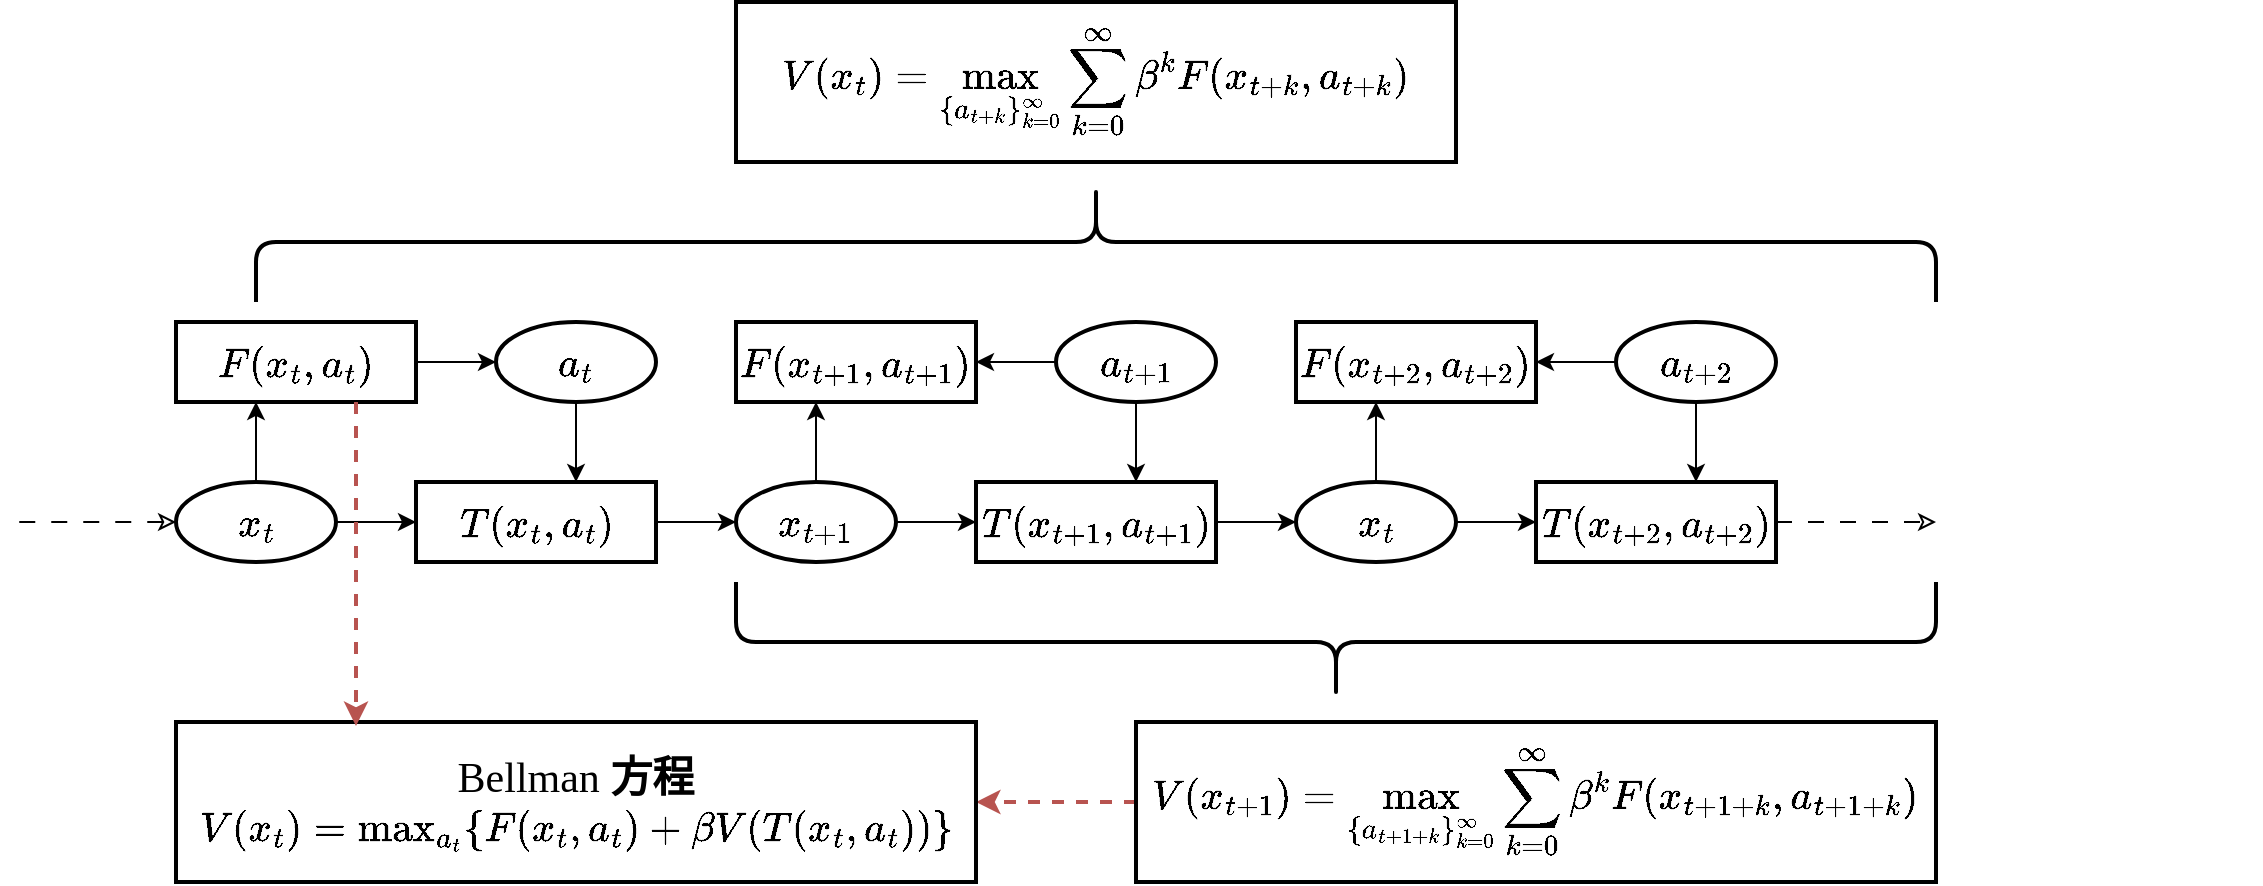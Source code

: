 <mxfile version="22.1.21" type="github">
  <diagram name="第 1 页" id="NfqD_NLgWQrUJirSriLM">
    <mxGraphModel dx="2865" dy="1955" grid="1" gridSize="10" guides="1" tooltips="1" connect="1" arrows="1" fold="1" page="1" pageScale="1" pageWidth="827" pageHeight="1169" math="1" shadow="0">
      <root>
        <mxCell id="0" />
        <mxCell id="1" parent="0" />
        <mxCell id="ChySaNeK8sHxJKpHQxHX-1" value="$$V(x_{t})=\max_{\{a_{t+k}\}_{k=0}^{\infty}}\sum_{k=0}^{\infty}\beta^{k}F(x_{t+k},a_{t+k})$$" style="rounded=0;whiteSpace=wrap;html=1;fillColor=none;fontFamily=Times New Roman;fontSize=20;fontStyle=0;strokeWidth=2;spacing=0;" parent="1" vertex="1">
          <mxGeometry x="-1120" y="-40" width="360" height="80" as="geometry" />
        </mxCell>
        <mxCell id="oNS_FfJaaEhKdy3fLbMn-1" value="" style="shape=curlyBracket;whiteSpace=wrap;html=1;rounded=1;labelPosition=left;verticalLabelPosition=middle;align=right;verticalAlign=middle;direction=south;fontStyle=0;strokeWidth=2;spacing=0;" parent="1" vertex="1">
          <mxGeometry x="-1360" y="50" width="840" height="60" as="geometry" />
        </mxCell>
        <mxCell id="oNS_FfJaaEhKdy3fLbMn-25" style="edgeStyle=orthogonalEdgeStyle;rounded=0;orthogonalLoop=1;jettySize=auto;html=1;exitX=1;exitY=0.5;exitDx=0;exitDy=0;entryX=0;entryY=0.5;entryDx=0;entryDy=0;spacing=0;" parent="1" source="oNS_FfJaaEhKdy3fLbMn-2" target="oNS_FfJaaEhKdy3fLbMn-3" edge="1">
          <mxGeometry relative="1" as="geometry" />
        </mxCell>
        <mxCell id="oNS_FfJaaEhKdy3fLbMn-2" value="$$F(x_t,a_t)$$" style="rounded=0;whiteSpace=wrap;html=1;fillColor=none;fontSize=20;fontFamily=Times New Roman;fontStyle=0;strokeWidth=2;spacing=0;" parent="1" vertex="1">
          <mxGeometry x="-1400" y="120" width="120" height="40" as="geometry" />
        </mxCell>
        <mxCell id="oNS_FfJaaEhKdy3fLbMn-27" value="" style="edgeStyle=elbowEdgeStyle;rounded=0;orthogonalLoop=1;jettySize=auto;html=1;spacing=0;" parent="1" source="oNS_FfJaaEhKdy3fLbMn-3" target="oNS_FfJaaEhKdy3fLbMn-12" edge="1">
          <mxGeometry relative="1" as="geometry" />
        </mxCell>
        <mxCell id="oNS_FfJaaEhKdy3fLbMn-3" value="$$a_t$$" style="ellipse;whiteSpace=wrap;html=1;fillColor=none;fontFamily=Times New Roman;fontSize=20;fontStyle=0;strokeWidth=2;spacing=0;" parent="1" vertex="1">
          <mxGeometry x="-1240" y="120" width="80" height="40" as="geometry" />
        </mxCell>
        <mxCell id="oNS_FfJaaEhKdy3fLbMn-32" value="" style="edgeStyle=elbowEdgeStyle;rounded=0;orthogonalLoop=1;jettySize=auto;html=1;spacing=0;" parent="1" source="oNS_FfJaaEhKdy3fLbMn-6" target="oNS_FfJaaEhKdy3fLbMn-15" edge="1">
          <mxGeometry relative="1" as="geometry" />
        </mxCell>
        <mxCell id="oNS_FfJaaEhKdy3fLbMn-33" value="" style="edgeStyle=orthogonalEdgeStyle;rounded=0;orthogonalLoop=1;jettySize=auto;html=1;spacing=0;" parent="1" source="oNS_FfJaaEhKdy3fLbMn-6" target="oNS_FfJaaEhKdy3fLbMn-10" edge="1">
          <mxGeometry relative="1" as="geometry" />
        </mxCell>
        <mxCell id="oNS_FfJaaEhKdy3fLbMn-6" value="$$a_{t+1}$$" style="ellipse;whiteSpace=wrap;html=1;fillColor=none;fontFamily=Times New Roman;fontStyle=0;fontSize=20;strokeWidth=2;spacing=0;" parent="1" vertex="1">
          <mxGeometry x="-960" y="120" width="80" height="40" as="geometry" />
        </mxCell>
        <mxCell id="oNS_FfJaaEhKdy3fLbMn-35" value="" style="edgeStyle=orthogonalEdgeStyle;rounded=0;orthogonalLoop=1;jettySize=auto;html=1;spacing=0;" parent="1" source="oNS_FfJaaEhKdy3fLbMn-7" target="oNS_FfJaaEhKdy3fLbMn-11" edge="1">
          <mxGeometry relative="1" as="geometry" />
        </mxCell>
        <mxCell id="oNS_FfJaaEhKdy3fLbMn-36" value="" style="edgeStyle=elbowEdgeStyle;rounded=0;orthogonalLoop=1;jettySize=auto;html=1;spacing=0;" parent="1" source="oNS_FfJaaEhKdy3fLbMn-7" target="oNS_FfJaaEhKdy3fLbMn-16" edge="1">
          <mxGeometry relative="1" as="geometry" />
        </mxCell>
        <mxCell id="oNS_FfJaaEhKdy3fLbMn-7" value="$$a_{t+2}$$" style="ellipse;whiteSpace=wrap;html=1;fillColor=none;fontSize=20;fontFamily=Times New Roman;fontStyle=0;strokeWidth=2;spacing=0;" parent="1" vertex="1">
          <mxGeometry x="-680" y="120" width="80" height="40" as="geometry" />
        </mxCell>
        <mxCell id="oNS_FfJaaEhKdy3fLbMn-28" value="" style="edgeStyle=elbowEdgeStyle;rounded=0;orthogonalLoop=1;jettySize=auto;html=1;spacing=0;" parent="1" source="oNS_FfJaaEhKdy3fLbMn-8" target="oNS_FfJaaEhKdy3fLbMn-10" edge="1">
          <mxGeometry relative="1" as="geometry" />
        </mxCell>
        <mxCell id="oNS_FfJaaEhKdy3fLbMn-29" value="" style="edgeStyle=orthogonalEdgeStyle;rounded=0;orthogonalLoop=1;jettySize=auto;html=1;spacing=0;" parent="1" source="oNS_FfJaaEhKdy3fLbMn-8" target="oNS_FfJaaEhKdy3fLbMn-15" edge="1">
          <mxGeometry relative="1" as="geometry" />
        </mxCell>
        <mxCell id="oNS_FfJaaEhKdy3fLbMn-8" value="`x_{t+1}`" style="ellipse;whiteSpace=wrap;html=1;fillColor=none;fontFamily=Times New Roman;fontSize=20;fontStyle=0;strokeWidth=2;spacing=0;" parent="1" vertex="1">
          <mxGeometry x="-1120" y="200" width="80" height="40" as="geometry" />
        </mxCell>
        <mxCell id="oNS_FfJaaEhKdy3fLbMn-21" style="edgeStyle=orthogonalEdgeStyle;rounded=0;orthogonalLoop=1;jettySize=auto;html=1;startArrow=classic;startFill=0;endArrow=none;endFill=0;dashed=1;dashPattern=8 8;spacing=0;" parent="1" source="oNS_FfJaaEhKdy3fLbMn-9" edge="1">
          <mxGeometry relative="1" as="geometry">
            <mxPoint x="-1480" y="220" as="targetPoint" />
          </mxGeometry>
        </mxCell>
        <mxCell id="oNS_FfJaaEhKdy3fLbMn-42" value="" style="edgeStyle=elbowEdgeStyle;rounded=0;orthogonalLoop=1;jettySize=auto;html=1;spacing=0;" parent="1" source="oNS_FfJaaEhKdy3fLbMn-9" target="oNS_FfJaaEhKdy3fLbMn-2" edge="1">
          <mxGeometry relative="1" as="geometry" />
        </mxCell>
        <mxCell id="oNS_FfJaaEhKdy3fLbMn-43" value="" style="edgeStyle=orthogonalEdgeStyle;rounded=0;orthogonalLoop=1;jettySize=auto;html=1;spacing=0;" parent="1" source="oNS_FfJaaEhKdy3fLbMn-9" target="oNS_FfJaaEhKdy3fLbMn-12" edge="1">
          <mxGeometry relative="1" as="geometry" />
        </mxCell>
        <mxCell id="oNS_FfJaaEhKdy3fLbMn-9" value="$$x_t$$" style="ellipse;whiteSpace=wrap;html=1;fillColor=none;fontFamily=Times New Roman;fontSize=20;fontStyle=0;strokeWidth=2;spacing=0;" parent="1" vertex="1">
          <mxGeometry x="-1400" y="200" width="80" height="40" as="geometry" />
        </mxCell>
        <mxCell id="oNS_FfJaaEhKdy3fLbMn-10" value="$$F(x_{t+1},a_{t+1}&lt;br&gt;)$$" style="rounded=0;whiteSpace=wrap;html=1;fillColor=none;fontSize=20;fontFamily=Times New Roman;fontStyle=0;strokeWidth=2;spacing=0;" parent="1" vertex="1">
          <mxGeometry x="-1120" y="120" width="120" height="40" as="geometry" />
        </mxCell>
        <mxCell id="oNS_FfJaaEhKdy3fLbMn-11" value="$$F(x_{t+2},a_{t+2}&lt;br style=&quot;border-color: var(--border-color);&quot;&gt;)$$" style="rounded=0;whiteSpace=wrap;html=1;fillColor=none;fontSize=20;fontFamily=Times New Roman;fontStyle=0;strokeWidth=2;spacing=0;" parent="1" vertex="1">
          <mxGeometry x="-840" y="120" width="120" height="40" as="geometry" />
        </mxCell>
        <mxCell id="E7nWQURDIhIIUGhiHqp2-1" style="edgeStyle=orthogonalEdgeStyle;rounded=0;orthogonalLoop=1;jettySize=auto;html=1;" parent="1" source="oNS_FfJaaEhKdy3fLbMn-12" target="oNS_FfJaaEhKdy3fLbMn-8" edge="1">
          <mxGeometry relative="1" as="geometry" />
        </mxCell>
        <mxCell id="oNS_FfJaaEhKdy3fLbMn-12" value="`T(x_t,a_t)`" style="rounded=0;whiteSpace=wrap;html=1;fillColor=none;fontSize=20;fontFamily=Times New Roman;fontStyle=0;strokeWidth=2;spacing=0;" parent="1" vertex="1">
          <mxGeometry x="-1280" y="200" width="120" height="40" as="geometry" />
        </mxCell>
        <mxCell id="oNS_FfJaaEhKdy3fLbMn-34" value="" style="edgeStyle=elbowEdgeStyle;rounded=0;orthogonalLoop=1;jettySize=auto;html=1;spacing=0;" parent="1" source="oNS_FfJaaEhKdy3fLbMn-13" target="oNS_FfJaaEhKdy3fLbMn-11" edge="1">
          <mxGeometry relative="1" as="geometry" />
        </mxCell>
        <mxCell id="oNS_FfJaaEhKdy3fLbMn-37" value="" style="edgeStyle=orthogonalEdgeStyle;rounded=0;orthogonalLoop=1;jettySize=auto;html=1;spacing=0;" parent="1" source="oNS_FfJaaEhKdy3fLbMn-13" target="oNS_FfJaaEhKdy3fLbMn-16" edge="1">
          <mxGeometry relative="1" as="geometry" />
        </mxCell>
        <mxCell id="oNS_FfJaaEhKdy3fLbMn-13" value="`x_t`" style="ellipse;whiteSpace=wrap;html=1;fillColor=none;fontFamily=Times New Roman;fontSize=20;fontStyle=0;strokeWidth=2;spacing=0;" parent="1" vertex="1">
          <mxGeometry x="-840" y="200" width="80" height="40" as="geometry" />
        </mxCell>
        <mxCell id="oNS_FfJaaEhKdy3fLbMn-30" value="" style="edgeStyle=orthogonalEdgeStyle;rounded=0;orthogonalLoop=1;jettySize=auto;html=1;spacing=0;" parent="1" source="oNS_FfJaaEhKdy3fLbMn-15" target="oNS_FfJaaEhKdy3fLbMn-13" edge="1">
          <mxGeometry relative="1" as="geometry" />
        </mxCell>
        <mxCell id="oNS_FfJaaEhKdy3fLbMn-15" value="`T(x_{t+1},a_{t+1})`" style="rounded=0;whiteSpace=wrap;html=1;fillColor=none;fontSize=20;fontFamily=Times New Roman;fontStyle=0;strokeWidth=2;spacing=0;" parent="1" vertex="1">
          <mxGeometry x="-1000" y="200" width="120" height="40" as="geometry" />
        </mxCell>
        <mxCell id="oNS_FfJaaEhKdy3fLbMn-41" style="edgeStyle=orthogonalEdgeStyle;rounded=0;orthogonalLoop=1;jettySize=auto;html=1;exitX=1;exitY=0.5;exitDx=0;exitDy=0;dashed=1;dashPattern=8 8;endArrow=classic;endFill=0;spacing=0;" parent="1" source="oNS_FfJaaEhKdy3fLbMn-16" edge="1">
          <mxGeometry relative="1" as="geometry">
            <mxPoint x="-520" y="220" as="targetPoint" />
          </mxGeometry>
        </mxCell>
        <mxCell id="oNS_FfJaaEhKdy3fLbMn-16" value="`T(x_{t+2},a_{t+2})`" style="rounded=0;whiteSpace=wrap;html=1;fillColor=none;fontSize=20;fontFamily=Times New Roman;fontStyle=0;strokeWidth=2;spacing=0;" parent="1" vertex="1">
          <mxGeometry x="-720" y="200" width="120" height="40" as="geometry" />
        </mxCell>
        <mxCell id="oNS_FfJaaEhKdy3fLbMn-39" value="" style="edgeStyle=orthogonalEdgeStyle;rounded=0;orthogonalLoop=1;jettySize=auto;html=1;dashed=1;fillColor=#f8cecc;strokeColor=#b85450;strokeWidth=2;spacing=0;" parent="1" source="oNS_FfJaaEhKdy3fLbMn-17" target="oNS_FfJaaEhKdy3fLbMn-18" edge="1">
          <mxGeometry relative="1" as="geometry" />
        </mxCell>
        <mxCell id="oNS_FfJaaEhKdy3fLbMn-17" value="$$V(x_{t+1})=\max_{\{a_{t+1+k}\}_{k=0}^{\infty}}\sum_{k=0}^{\infty}\beta^{k}F(x_{t+1+k},a_{t+1+k})$$" style="rounded=0;whiteSpace=wrap;html=1;fillColor=none;fontFamily=Times New Roman;fontSize=20;fontStyle=0;strokeWidth=2;spacing=0;" parent="1" vertex="1">
          <mxGeometry x="-920" y="320" width="400" height="80" as="geometry" />
        </mxCell>
        <mxCell id="oNS_FfJaaEhKdy3fLbMn-18" value="&lt;font style=&quot;font-size: 21px;&quot;&gt;Bellman&amp;nbsp;&lt;/font&gt;&lt;font style=&quot;font-size: 21px;&quot; face=&quot;宋体&quot;&gt;&lt;b style=&quot;&quot;&gt;&lt;font style=&quot;font-size: 21px;&quot;&gt;方程&lt;/font&gt;&lt;br&gt;&lt;/b&gt;&lt;/font&gt;\(V(x_t)=\max_{a_t}\{F(x_t,a_t)+\beta V(T(x_t,a_t))\}\)" style="rounded=0;whiteSpace=wrap;html=1;fillColor=none;fontFamily=Times New Roman;fontSize=20;fontStyle=0;strokeWidth=2;spacing=0;" parent="1" vertex="1">
          <mxGeometry x="-1400" y="320" width="400" height="80" as="geometry" />
        </mxCell>
        <mxCell id="oNS_FfJaaEhKdy3fLbMn-38" value="" style="shape=curlyBracket;whiteSpace=wrap;html=1;rounded=1;labelPosition=left;verticalLabelPosition=middle;align=right;verticalAlign=middle;direction=north;strokeWidth=2;spacing=0;" parent="1" vertex="1">
          <mxGeometry x="-1120" y="250" width="600" height="60" as="geometry" />
        </mxCell>
        <mxCell id="NslAA3iZKIA_352eDhTd-1" style="edgeStyle=elbowEdgeStyle;rounded=0;orthogonalLoop=1;jettySize=auto;html=1;exitX=0.75;exitY=1;exitDx=0;exitDy=0;entryX=0.223;entryY=0.025;entryDx=0;entryDy=0;entryPerimeter=0;strokeColor=#b85450;fillColor=#f8cecc;strokeWidth=2;dashed=1;spacing=0;" edge="1" parent="1" source="oNS_FfJaaEhKdy3fLbMn-2" target="oNS_FfJaaEhKdy3fLbMn-18">
          <mxGeometry relative="1" as="geometry">
            <Array as="points">
              <mxPoint x="-1310" y="310" />
            </Array>
          </mxGeometry>
        </mxCell>
      </root>
    </mxGraphModel>
  </diagram>
</mxfile>
